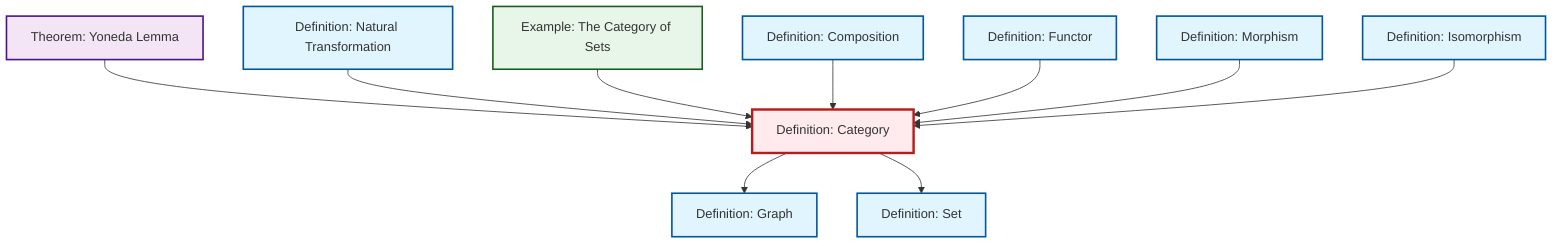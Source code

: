 graph TD
    classDef definition fill:#e1f5fe,stroke:#01579b,stroke-width:2px
    classDef theorem fill:#f3e5f5,stroke:#4a148c,stroke-width:2px
    classDef axiom fill:#fff3e0,stroke:#e65100,stroke-width:2px
    classDef example fill:#e8f5e9,stroke:#1b5e20,stroke-width:2px
    classDef current fill:#ffebee,stroke:#b71c1c,stroke-width:3px
    def-natural-transformation["Definition: Natural Transformation"]:::definition
    ex-set-category["Example: The Category of Sets"]:::example
    def-set["Definition: Set"]:::definition
    def-morphism["Definition: Morphism"]:::definition
    def-category["Definition: Category"]:::definition
    def-composition["Definition: Composition"]:::definition
    def-graph["Definition: Graph"]:::definition
    def-isomorphism["Definition: Isomorphism"]:::definition
    def-functor["Definition: Functor"]:::definition
    thm-yoneda["Theorem: Yoneda Lemma"]:::theorem
    thm-yoneda --> def-category
    def-natural-transformation --> def-category
    ex-set-category --> def-category
    def-category --> def-graph
    def-composition --> def-category
    def-functor --> def-category
    def-morphism --> def-category
    def-isomorphism --> def-category
    def-category --> def-set
    class def-category current